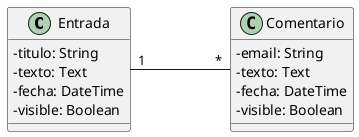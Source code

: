 @startuml
skinparam classAttributeIconSize 0
skinparam nodesep 100
skinparam ranksep 80

class Entrada {
- titulo: String
- texto: Text
- fecha: DateTime
- visible: Boolean
}

class Comentario {
- email: String
- texto: Text
- fecha: DateTime
- visible: Boolean
}

Entrada "1" - "*" Comentario
@enduml
